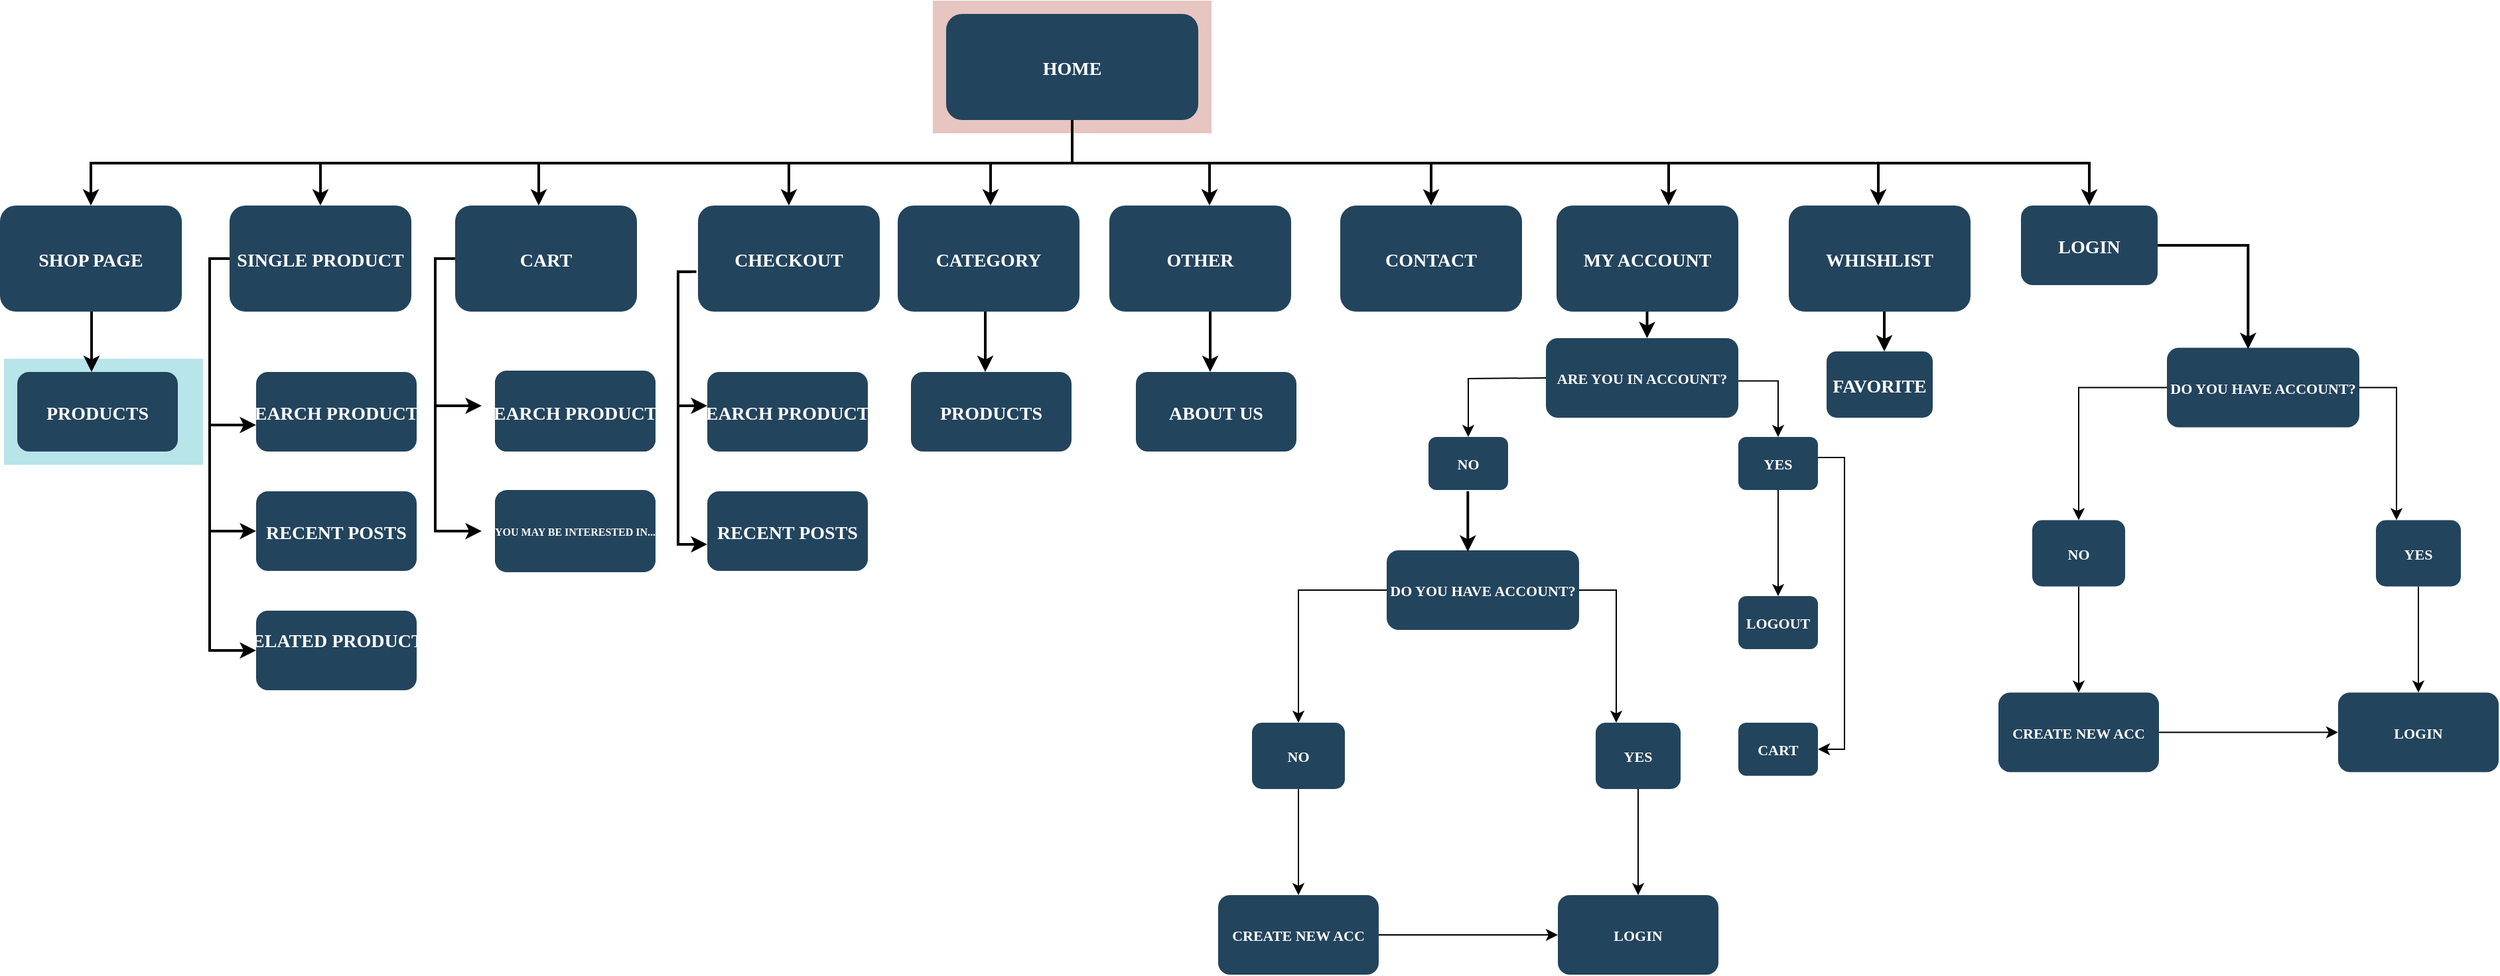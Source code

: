 <mxfile version="17.4.5" type="github"><diagram name="Page-1" id="2c0d36ab-eaac-3732-788b-9136903baeff"><mxGraphModel dx="2643" dy="1534" grid="1" gridSize="10" guides="1" tooltips="1" connect="1" arrows="1" fold="1" page="1" pageScale="1.5" pageWidth="1169" pageHeight="827" background="none" math="0" shadow="0"><root><mxCell id="0"/><mxCell id="1" parent="0"/><mxCell id="123" value="" style="fillColor=#AE4132;strokeColor=none;opacity=30;" parent="1" vertex="1"><mxGeometry x="747" y="175.5" width="210" height="100.0" as="geometry"/></mxCell><mxCell id="108" value="" style="fillColor=#12AAB5;strokeColor=none;opacity=30;" parent="1" vertex="1"><mxGeometry x="47.0" y="445.5" width="150" height="80" as="geometry"/></mxCell><mxCell id="2" value="HOME" style="rounded=1;fillColor=#23445D;gradientColor=none;strokeColor=none;fontColor=#FFFFFF;fontStyle=1;fontFamily=Tahoma;fontSize=14" parent="1" vertex="1"><mxGeometry x="757" y="185.5" width="190" height="80" as="geometry"/></mxCell><mxCell id="4" value="CHECKOUT" style="rounded=1;fillColor=#23445D;gradientColor=none;strokeColor=none;fontColor=#FFFFFF;fontStyle=1;fontFamily=Tahoma;fontSize=14" parent="1" vertex="1"><mxGeometry x="570.0" y="330" width="137" height="80" as="geometry"/></mxCell><mxCell id="9" value="" style="edgeStyle=elbowEdgeStyle;elbow=vertical;strokeWidth=2;rounded=0" parent="1" source="2" target="4" edge="1"><mxGeometry x="337" y="215.5" width="100" height="100" as="geometry"><mxPoint x="337" y="315.5" as="sourcePoint"/><mxPoint x="437" y="215.5" as="targetPoint"/></mxGeometry></mxCell><mxCell id="10" value="CART" style="rounded=1;fillColor=#23445D;gradientColor=none;strokeColor=none;fontColor=#FFFFFF;fontStyle=1;fontFamily=Tahoma;fontSize=14" parent="1" vertex="1"><mxGeometry x="387" y="330" width="137" height="80" as="geometry"/></mxCell><mxCell id="12" value="SINGLE PRODUCT" style="rounded=1;fillColor=#23445D;gradientColor=none;strokeColor=none;fontColor=#FFFFFF;fontStyle=1;fontFamily=Tahoma;fontSize=14" parent="1" vertex="1"><mxGeometry x="217.0" y="330" width="137" height="80" as="geometry"/></mxCell><mxCell id="13" value="SHOP PAGE" style="rounded=1;fillColor=#23445D;gradientColor=none;strokeColor=none;fontColor=#FFFFFF;fontStyle=1;fontFamily=Tahoma;fontSize=14" parent="1" vertex="1"><mxGeometry x="44" y="330" width="137" height="80" as="geometry"/></mxCell><mxCell id="14" value="PRODUCTS" style="rounded=1;fillColor=#23445D;gradientColor=none;strokeColor=none;fontColor=#FFFFFF;fontStyle=1;fontFamily=Tahoma;fontSize=14" parent="1" vertex="1"><mxGeometry x="57" y="455.5" width="121" height="60" as="geometry"/></mxCell><mxCell id="16" value="SEARCH PRODUCTS" style="rounded=1;fillColor=#23445D;gradientColor=none;strokeColor=none;fontColor=#FFFFFF;fontStyle=1;fontFamily=Tahoma;fontSize=14" parent="1" vertex="1"><mxGeometry x="237" y="455.5" width="121" height="60" as="geometry"/></mxCell><mxCell id="17" value="RECENT POSTS" style="rounded=1;fillColor=#23445D;gradientColor=none;strokeColor=none;fontColor=#FFFFFF;fontStyle=1;fontFamily=Tahoma;fontSize=14" parent="1" vertex="1"><mxGeometry x="237" y="545.5" width="121" height="60" as="geometry"/></mxCell><mxCell id="18" value="RELATED PRODUCTS&#10;" style="rounded=1;fillColor=#23445D;gradientColor=none;strokeColor=none;fontColor=#FFFFFF;fontStyle=1;fontFamily=Tahoma;fontSize=14" parent="1" vertex="1"><mxGeometry x="237" y="635.5" width="121" height="60" as="geometry"/></mxCell><mxCell id="25" value="SEARCH PRODUCTS" style="rounded=1;fillColor=#23445D;gradientColor=none;strokeColor=none;fontColor=#FFFFFF;fontStyle=1;fontFamily=Tahoma;fontSize=14" parent="1" vertex="1"><mxGeometry x="417" y="455.5" width="121" height="60" as="geometry"/></mxCell><mxCell id="26" value="YOU MAY BE INTERESTED IN..." style="rounded=1;fillColor=#23445D;gradientColor=none;strokeColor=none;fontColor=#FFFFFF;fontStyle=1;fontFamily=Tahoma;fontSize=8;" parent="1" vertex="1"><mxGeometry x="417" y="545.5" width="121" height="61" as="geometry"/></mxCell><mxCell id="33" value="SEARCH PRODUCTS" style="rounded=1;fillColor=#23445D;gradientColor=none;strokeColor=none;fontColor=#FFFFFF;fontStyle=1;fontFamily=Tahoma;fontSize=14" parent="1" vertex="1"><mxGeometry x="577" y="455.5" width="121" height="60" as="geometry"/></mxCell><mxCell id="34" value="RECENT POSTS" style="rounded=1;fillColor=#23445D;gradientColor=none;strokeColor=none;fontColor=#FFFFFF;fontStyle=1;fontFamily=Tahoma;fontSize=14" parent="1" vertex="1"><mxGeometry x="577" y="545.5" width="121" height="60" as="geometry"/></mxCell><mxCell id="59" value="" style="edgeStyle=elbowEdgeStyle;elbow=vertical;strokeWidth=2;rounded=0" parent="1" source="2" target="12" edge="1"><mxGeometry x="347" y="225.5" width="100" height="100" as="geometry"><mxPoint x="862.0" y="275.5" as="sourcePoint"/><mxPoint x="1467.0" y="345.5" as="targetPoint"/></mxGeometry></mxCell><mxCell id="61" value="" style="edgeStyle=elbowEdgeStyle;elbow=vertical;strokeWidth=2;rounded=0" parent="1" source="2" target="13" edge="1"><mxGeometry x="-23" y="135.5" width="100" height="100" as="geometry"><mxPoint x="-23" y="235.5" as="sourcePoint"/><mxPoint x="77" y="135.5" as="targetPoint"/></mxGeometry></mxCell><mxCell id="62" value="" style="edgeStyle=elbowEdgeStyle;elbow=vertical;strokeWidth=2;rounded=0" parent="1" source="13" target="14" edge="1"><mxGeometry x="-23" y="135.5" width="100" height="100" as="geometry"><mxPoint x="-23" y="235.5" as="sourcePoint"/><mxPoint x="77" y="135.5" as="targetPoint"/><Array as="points"><mxPoint x="113" y="430"/><mxPoint x="110" y="420"/><mxPoint x="122" y="430"/></Array></mxGeometry></mxCell><mxCell id="65" value="" style="edgeStyle=elbowEdgeStyle;elbow=horizontal;strokeWidth=2;rounded=0;exitX=0;exitY=0.5;exitDx=0;exitDy=0;" parent="1" source="12" target="17" edge="1"><mxGeometry x="-23" y="135.5" width="100" height="100" as="geometry"><mxPoint x="180" y="370" as="sourcePoint"/><mxPoint x="77" y="135.5" as="targetPoint"/><Array as="points"><mxPoint x="202" y="475.5"/></Array></mxGeometry></mxCell><mxCell id="66" value="" style="edgeStyle=elbowEdgeStyle;elbow=horizontal;strokeWidth=2;rounded=0;exitX=0;exitY=0.5;exitDx=0;exitDy=0;" parent="1" source="12" target="18" edge="1"><mxGeometry x="-23" y="135.5" width="100" height="100" as="geometry"><mxPoint x="-23" y="235.5" as="sourcePoint"/><mxPoint x="77" y="135.5" as="targetPoint"/><Array as="points"><mxPoint x="202" y="525.5"/></Array></mxGeometry></mxCell><mxCell id="LWeDxD-fWgznsdq16DJl-123" value="CATEGORY" style="rounded=1;fillColor=#23445D;gradientColor=none;strokeColor=none;fontColor=#FFFFFF;fontStyle=1;fontFamily=Tahoma;fontSize=14" vertex="1" parent="1"><mxGeometry x="720.5" y="330" width="137" height="80" as="geometry"/></mxCell><mxCell id="LWeDxD-fWgznsdq16DJl-125" value="OTHER" style="rounded=1;fillColor=#23445D;gradientColor=none;strokeColor=none;fontColor=#FFFFFF;fontStyle=1;fontFamily=Tahoma;fontSize=14" vertex="1" parent="1"><mxGeometry x="880.0" y="330" width="137" height="80" as="geometry"/></mxCell><mxCell id="LWeDxD-fWgznsdq16DJl-126" value="CONTACT" style="rounded=1;fillColor=#23445D;gradientColor=none;strokeColor=none;fontColor=#FFFFFF;fontStyle=1;fontFamily=Tahoma;fontSize=14" vertex="1" parent="1"><mxGeometry x="1054.0" y="330" width="137" height="80" as="geometry"/></mxCell><mxCell id="LWeDxD-fWgznsdq16DJl-129" value="MY ACCOUNT" style="rounded=1;fillColor=#23445D;gradientColor=none;strokeColor=none;fontColor=#FFFFFF;fontStyle=1;fontFamily=Tahoma;fontSize=14" vertex="1" parent="1"><mxGeometry x="1217.0" y="330" width="137" height="80" as="geometry"/></mxCell><mxCell id="LWeDxD-fWgznsdq16DJl-130" value="WHISHLIST" style="rounded=1;fillColor=#23445D;gradientColor=none;strokeColor=none;fontColor=#FFFFFF;fontStyle=1;fontFamily=Tahoma;fontSize=14" vertex="1" parent="1"><mxGeometry x="1392.0" y="330" width="137" height="80" as="geometry"/></mxCell><mxCell id="LWeDxD-fWgznsdq16DJl-131" value="LOGIN" style="rounded=1;fillColor=#23445D;gradientColor=none;strokeColor=none;fontColor=#FFFFFF;fontStyle=1;fontFamily=Tahoma;fontSize=14" vertex="1" parent="1"><mxGeometry x="1567" y="330" width="103" height="60" as="geometry"/></mxCell><mxCell id="LWeDxD-fWgznsdq16DJl-133" value="" style="edgeStyle=elbowEdgeStyle;elbow=horizontal;strokeWidth=2;rounded=0;" edge="1" parent="1"><mxGeometry x="147" y="-49" width="100" height="100" as="geometry"><mxPoint x="380" y="370" as="sourcePoint"/><mxPoint x="407" y="481" as="targetPoint"/><Array as="points"><mxPoint x="372" y="341"/></Array></mxGeometry></mxCell><mxCell id="LWeDxD-fWgznsdq16DJl-135" value="" style="edgeStyle=elbowEdgeStyle;elbow=horizontal;strokeWidth=2;rounded=0;exitX=0;exitY=0.5;exitDx=0;exitDy=0;" edge="1" parent="1"><mxGeometry x="147" y="135.5" width="100" height="100" as="geometry"><mxPoint x="387" y="370" as="sourcePoint"/><mxPoint x="407" y="575.5" as="targetPoint"/><Array as="points"><mxPoint x="372" y="475.5"/></Array></mxGeometry></mxCell><mxCell id="LWeDxD-fWgznsdq16DJl-143" value="" style="edgeStyle=elbowEdgeStyle;elbow=vertical;strokeWidth=2;rounded=0;exitX=0.5;exitY=1;exitDx=0;exitDy=0;" edge="1" parent="1" source="2"><mxGeometry x="161.5" y="215.5" width="100" height="100" as="geometry"><mxPoint x="676.5" y="265.5" as="sourcePoint"/><mxPoint x="450.0" y="330" as="targetPoint"/></mxGeometry></mxCell><mxCell id="LWeDxD-fWgznsdq16DJl-145" value="" style="edgeStyle=elbowEdgeStyle;elbow=vertical;strokeWidth=2;rounded=0" edge="1" parent="1" source="2"><mxGeometry x="502" y="215.5" width="100" height="100" as="geometry"><mxPoint x="1017" y="265.5" as="sourcePoint"/><mxPoint x="790.5" y="330" as="targetPoint"/></mxGeometry></mxCell><mxCell id="LWeDxD-fWgznsdq16DJl-146" value="" style="edgeStyle=elbowEdgeStyle;elbow=vertical;strokeWidth=2;rounded=0;exitX=0.5;exitY=1;exitDx=0;exitDy=0;" edge="1" parent="1" source="2"><mxGeometry x="667" y="215.5" width="100" height="100" as="geometry"><mxPoint x="1017" y="265.5" as="sourcePoint"/><mxPoint x="955.5" y="330" as="targetPoint"/></mxGeometry></mxCell><mxCell id="LWeDxD-fWgznsdq16DJl-148" value="" style="edgeStyle=elbowEdgeStyle;elbow=vertical;strokeWidth=2;rounded=0;exitX=0.5;exitY=1;exitDx=0;exitDy=0;entryX=0.5;entryY=0;entryDx=0;entryDy=0;" edge="1" parent="1" source="2" target="LWeDxD-fWgznsdq16DJl-126"><mxGeometry x="855" y="215.5" width="100" height="100" as="geometry"><mxPoint x="1040" y="265.5" as="sourcePoint"/><mxPoint x="1143.5" y="330" as="targetPoint"/></mxGeometry></mxCell><mxCell id="LWeDxD-fWgznsdq16DJl-149" value="" style="edgeStyle=elbowEdgeStyle;elbow=vertical;strokeWidth=2;rounded=0;exitX=0.5;exitY=1;exitDx=0;exitDy=0;" edge="1" parent="1" source="2"><mxGeometry x="1013" y="215.5" width="100" height="100" as="geometry"><mxPoint x="1010" y="265.5" as="sourcePoint"/><mxPoint x="1301.5" y="330" as="targetPoint"/></mxGeometry></mxCell><mxCell id="LWeDxD-fWgznsdq16DJl-150" value="" style="edgeStyle=elbowEdgeStyle;elbow=vertical;strokeWidth=2;rounded=0;exitX=0.5;exitY=1;exitDx=0;exitDy=0;" edge="1" parent="1" source="2"><mxGeometry x="1171" y="215.5" width="100" height="100" as="geometry"><mxPoint x="1010" y="265.5" as="sourcePoint"/><mxPoint x="1459.5" y="330" as="targetPoint"/></mxGeometry></mxCell><mxCell id="LWeDxD-fWgznsdq16DJl-151" value="" style="edgeStyle=elbowEdgeStyle;elbow=vertical;strokeWidth=2;rounded=0;exitX=0.5;exitY=1;exitDx=0;exitDy=0;entryX=0.5;entryY=0;entryDx=0;entryDy=0;" edge="1" parent="1" source="2" target="LWeDxD-fWgznsdq16DJl-131"><mxGeometry x="1359" y="215.5" width="100" height="100" as="geometry"><mxPoint x="1040" y="265.5" as="sourcePoint"/><mxPoint x="1647.5" y="330" as="targetPoint"/></mxGeometry></mxCell><mxCell id="LWeDxD-fWgznsdq16DJl-153" value="" style="edgeStyle=elbowEdgeStyle;elbow=horizontal;strokeWidth=2;rounded=0;" edge="1" parent="1"><mxGeometry x="-23" y="55.5" width="100" height="100" as="geometry"><mxPoint x="210" y="370" as="sourcePoint"/><mxPoint x="237" y="495.5" as="targetPoint"/><Array as="points"><mxPoint x="202" y="395.5"/></Array></mxGeometry></mxCell><mxCell id="LWeDxD-fWgznsdq16DJl-156" value="SEARCH PRODUCTS" style="rounded=1;fillColor=#23445D;gradientColor=none;strokeColor=none;fontColor=#FFFFFF;fontStyle=1;fontFamily=Tahoma;fontSize=14" vertex="1" parent="1"><mxGeometry x="417" y="454.5" width="121" height="60" as="geometry"/></mxCell><mxCell id="LWeDxD-fWgznsdq16DJl-157" value="YOU MAY BE INTERESTED IN..." style="rounded=1;fillColor=#23445D;gradientColor=none;strokeColor=none;fontColor=#FFFFFF;fontStyle=1;fontFamily=Tahoma;fontSize=8;" vertex="1" parent="1"><mxGeometry x="417" y="544.5" width="121" height="61" as="geometry"/></mxCell><mxCell id="LWeDxD-fWgznsdq16DJl-158" value="SEARCH PRODUCTS" style="rounded=1;fillColor=#23445D;gradientColor=none;strokeColor=none;fontColor=#FFFFFF;fontStyle=1;fontFamily=Tahoma;fontSize=14" vertex="1" parent="1"><mxGeometry x="417" y="455.5" width="121" height="60" as="geometry"/></mxCell><mxCell id="LWeDxD-fWgznsdq16DJl-159" value="YOU MAY BE INTERESTED IN..." style="rounded=1;fillColor=#23445D;gradientColor=none;strokeColor=none;fontColor=#FFFFFF;fontStyle=1;fontFamily=Tahoma;fontSize=8;" vertex="1" parent="1"><mxGeometry x="417" y="545.5" width="121" height="61" as="geometry"/></mxCell><mxCell id="LWeDxD-fWgznsdq16DJl-161" value="" style="edgeStyle=elbowEdgeStyle;elbow=horizontal;strokeWidth=2;rounded=0;exitX=-0.009;exitY=0.624;exitDx=0;exitDy=0;exitPerimeter=0;" edge="1" parent="1" source="4"><mxGeometry x="317" y="41" width="100" height="100" as="geometry"><mxPoint x="565" y="380" as="sourcePoint"/><mxPoint x="577" y="481" as="targetPoint"/><Array as="points"><mxPoint x="555" y="375.5"/></Array></mxGeometry></mxCell><mxCell id="LWeDxD-fWgznsdq16DJl-162" value="" style="edgeStyle=elbowEdgeStyle;elbow=horizontal;strokeWidth=2;rounded=0;exitX=0;exitY=0.5;exitDx=0;exitDy=0;" edge="1" parent="1"><mxGeometry x="317" y="145.5" width="100" height="100" as="geometry"><mxPoint x="565.0" y="380" as="sourcePoint"/><mxPoint x="577" y="585.5" as="targetPoint"/><Array as="points"><mxPoint x="555" y="480"/></Array></mxGeometry></mxCell><mxCell id="LWeDxD-fWgznsdq16DJl-169" value="PRODUCTS" style="rounded=1;fillColor=#23445D;gradientColor=none;strokeColor=none;fontColor=#FFFFFF;fontStyle=1;fontFamily=Tahoma;fontSize=14" vertex="1" parent="1"><mxGeometry x="730.5" y="455.5" width="121" height="60" as="geometry"/></mxCell><mxCell id="LWeDxD-fWgznsdq16DJl-170" value="" style="edgeStyle=elbowEdgeStyle;elbow=vertical;strokeWidth=2;rounded=0" edge="1" parent="1" target="LWeDxD-fWgznsdq16DJl-169"><mxGeometry x="650.5" y="135.5" width="100" height="100" as="geometry"><mxPoint x="786.5" y="410" as="sourcePoint"/><mxPoint x="750.5" y="135.5" as="targetPoint"/><Array as="points"><mxPoint x="786.5" y="430"/><mxPoint x="783.5" y="420"/><mxPoint x="795.5" y="430"/></Array></mxGeometry></mxCell><mxCell id="LWeDxD-fWgznsdq16DJl-172" value="ABOUT US" style="rounded=1;fillColor=#23445D;gradientColor=none;strokeColor=none;fontColor=#FFFFFF;fontStyle=1;fontFamily=Tahoma;fontSize=14" vertex="1" parent="1"><mxGeometry x="900" y="455.5" width="121" height="60" as="geometry"/></mxCell><mxCell id="LWeDxD-fWgznsdq16DJl-173" value="" style="edgeStyle=elbowEdgeStyle;elbow=vertical;strokeWidth=2;rounded=0" edge="1" parent="1" target="LWeDxD-fWgznsdq16DJl-172"><mxGeometry x="820" y="135.5" width="100" height="100" as="geometry"><mxPoint x="956" y="410" as="sourcePoint"/><mxPoint x="920" y="135.5" as="targetPoint"/><Array as="points"><mxPoint x="956" y="430"/><mxPoint x="953" y="420"/><mxPoint x="965" y="430"/></Array></mxGeometry></mxCell><mxCell id="LWeDxD-fWgznsdq16DJl-174" value="FAVORITE" style="rounded=1;fillColor=#23445D;gradientColor=none;strokeColor=none;fontColor=#FFFFFF;fontStyle=1;fontFamily=Tahoma;fontSize=14" vertex="1" parent="1"><mxGeometry x="1420.5" y="440" width="80" height="50" as="geometry"/></mxCell><mxCell id="LWeDxD-fWgznsdq16DJl-175" value="" style="edgeStyle=elbowEdgeStyle;elbow=vertical;strokeWidth=2;rounded=0" edge="1" parent="1" target="LWeDxD-fWgznsdq16DJl-174"><mxGeometry x="1328" y="135.5" width="100" height="100" as="geometry"><mxPoint x="1464" y="410" as="sourcePoint"/><mxPoint x="1428" y="135.5" as="targetPoint"/><Array as="points"><mxPoint x="1464" y="430"/><mxPoint x="1461" y="420"/><mxPoint x="1473" y="430"/></Array></mxGeometry></mxCell><mxCell id="LWeDxD-fWgznsdq16DJl-192" value="" style="edgeStyle=orthogonalEdgeStyle;rounded=0;orthogonalLoop=1;jettySize=auto;html=1;fontSize=11;" edge="1" parent="1" source="LWeDxD-fWgznsdq16DJl-190" target="LWeDxD-fWgznsdq16DJl-191"><mxGeometry relative="1" as="geometry"/></mxCell><mxCell id="LWeDxD-fWgznsdq16DJl-195" value="" style="edgeStyle=orthogonalEdgeStyle;rounded=0;orthogonalLoop=1;jettySize=auto;html=1;fontSize=11;exitX=1;exitY=0.5;exitDx=0;exitDy=0;" edge="1" parent="1" source="LWeDxD-fWgznsdq16DJl-190" target="LWeDxD-fWgznsdq16DJl-194"><mxGeometry relative="1" as="geometry"><Array as="points"><mxPoint x="1262" y="620"/></Array></mxGeometry></mxCell><mxCell id="LWeDxD-fWgznsdq16DJl-190" value="DO YOU HAVE ACCOUNT?" style="rounded=1;fillColor=#23445D;gradientColor=none;strokeColor=none;fontColor=#FFFFFF;fontStyle=1;fontFamily=Tahoma;fontSize=11;horizontal=1;" vertex="1" parent="1"><mxGeometry x="1089" y="590" width="145" height="60" as="geometry"/></mxCell><mxCell id="LWeDxD-fWgznsdq16DJl-197" value="" style="edgeStyle=orthogonalEdgeStyle;rounded=0;orthogonalLoop=1;jettySize=auto;html=1;fontSize=11;" edge="1" parent="1" source="LWeDxD-fWgznsdq16DJl-191" target="LWeDxD-fWgznsdq16DJl-196"><mxGeometry relative="1" as="geometry"/></mxCell><mxCell id="LWeDxD-fWgznsdq16DJl-191" value="NO" style="rounded=1;fillColor=#23445D;gradientColor=none;strokeColor=none;fontColor=#FFFFFF;fontStyle=1;fontFamily=Tahoma;fontSize=11;horizontal=1;" vertex="1" parent="1"><mxGeometry x="987.5" y="720" width="70" height="50" as="geometry"/></mxCell><mxCell id="LWeDxD-fWgznsdq16DJl-199" value="" style="edgeStyle=orthogonalEdgeStyle;rounded=0;orthogonalLoop=1;jettySize=auto;html=1;fontSize=11;" edge="1" parent="1" source="LWeDxD-fWgznsdq16DJl-194" target="LWeDxD-fWgznsdq16DJl-198"><mxGeometry relative="1" as="geometry"/></mxCell><mxCell id="LWeDxD-fWgznsdq16DJl-194" value="YES" style="rounded=1;fillColor=#23445D;gradientColor=none;strokeColor=none;fontColor=#FFFFFF;fontStyle=1;fontFamily=Tahoma;fontSize=11;horizontal=1;" vertex="1" parent="1"><mxGeometry x="1246.5" y="720" width="64" height="50" as="geometry"/></mxCell><mxCell id="LWeDxD-fWgznsdq16DJl-196" value="CREATE NEW ACC" style="rounded=1;fillColor=#23445D;gradientColor=none;strokeColor=none;fontColor=#FFFFFF;fontStyle=1;fontFamily=Tahoma;fontSize=11;horizontal=1;" vertex="1" parent="1"><mxGeometry x="962" y="850" width="121" height="60" as="geometry"/></mxCell><mxCell id="LWeDxD-fWgznsdq16DJl-198" value="LOGIN" style="rounded=1;fillColor=#23445D;gradientColor=none;strokeColor=none;fontColor=#FFFFFF;fontStyle=1;fontFamily=Tahoma;fontSize=11;horizontal=1;" vertex="1" parent="1"><mxGeometry x="1218" y="850" width="121" height="60" as="geometry"/></mxCell><mxCell id="LWeDxD-fWgznsdq16DJl-208" value="" style="endArrow=classic;html=1;rounded=0;fontSize=11;entryX=0;entryY=0.5;entryDx=0;entryDy=0;" edge="1" parent="1" target="LWeDxD-fWgznsdq16DJl-198"><mxGeometry width="50" height="50" relative="1" as="geometry"><mxPoint x="1083" y="880" as="sourcePoint"/><mxPoint x="1133" y="830" as="targetPoint"/></mxGeometry></mxCell><mxCell id="LWeDxD-fWgznsdq16DJl-214" value="" style="edgeStyle=elbowEdgeStyle;elbow=vertical;strokeWidth=2;rounded=0" edge="1" parent="1"><mxGeometry x="1149.26" y="135.5" width="100" height="100" as="geometry"><mxPoint x="1285.26" y="410" as="sourcePoint"/><mxPoint x="1285.26" y="430" as="targetPoint"/><Array as="points"><mxPoint x="1285.26" y="430"/><mxPoint x="1282.26" y="420"/><mxPoint x="1294.26" y="430"/></Array></mxGeometry></mxCell><mxCell id="LWeDxD-fWgznsdq16DJl-215" value="ARE YOU IN ACCOUNT?" style="rounded=1;fillColor=#23445D;gradientColor=none;strokeColor=none;fontColor=#FFFFFF;fontStyle=1;fontFamily=Tahoma;fontSize=11;horizontal=1;" vertex="1" parent="1"><mxGeometry x="1209" y="430" width="145" height="60" as="geometry"/></mxCell><mxCell id="LWeDxD-fWgznsdq16DJl-217" value="" style="edgeStyle=orthogonalEdgeStyle;rounded=0;orthogonalLoop=1;jettySize=auto;html=1;fontSize=11;" edge="1" parent="1" target="LWeDxD-fWgznsdq16DJl-218"><mxGeometry relative="1" as="geometry"><mxPoint x="1209" y="460" as="sourcePoint"/></mxGeometry></mxCell><mxCell id="LWeDxD-fWgznsdq16DJl-218" value="NO" style="rounded=1;fillColor=#23445D;gradientColor=none;strokeColor=none;fontColor=#FFFFFF;fontStyle=1;fontFamily=Tahoma;fontSize=11;horizontal=1;" vertex="1" parent="1"><mxGeometry x="1120.5" y="504.5" width="60" height="40" as="geometry"/></mxCell><mxCell id="LWeDxD-fWgznsdq16DJl-223" value="" style="edgeStyle=orthogonalEdgeStyle;rounded=0;orthogonalLoop=1;jettySize=auto;html=1;fontSize=11;" edge="1" parent="1" source="LWeDxD-fWgznsdq16DJl-219" target="LWeDxD-fWgznsdq16DJl-222"><mxGeometry relative="1" as="geometry"/></mxCell><mxCell id="LWeDxD-fWgznsdq16DJl-224" value="" style="edgeStyle=orthogonalEdgeStyle;rounded=0;orthogonalLoop=1;jettySize=auto;html=1;fontSize=11;entryX=1;entryY=0.5;entryDx=0;entryDy=0;" edge="1" parent="1" source="LWeDxD-fWgznsdq16DJl-219" target="LWeDxD-fWgznsdq16DJl-225"><mxGeometry relative="1" as="geometry"><mxPoint x="1460" y="740" as="targetPoint"/><Array as="points"><mxPoint x="1434" y="520"/><mxPoint x="1434" y="740"/></Array></mxGeometry></mxCell><mxCell id="LWeDxD-fWgznsdq16DJl-219" value="YES" style="rounded=1;fillColor=#23445D;gradientColor=none;strokeColor=none;fontColor=#FFFFFF;fontStyle=1;fontFamily=Tahoma;fontSize=11;horizontal=1;" vertex="1" parent="1"><mxGeometry x="1354" y="504.5" width="60" height="40" as="geometry"/></mxCell><mxCell id="LWeDxD-fWgznsdq16DJl-220" value="" style="edgeStyle=orthogonalEdgeStyle;rounded=0;orthogonalLoop=1;jettySize=auto;html=1;fontSize=11;entryX=0.5;entryY=0;entryDx=0;entryDy=0;" edge="1" parent="1" target="LWeDxD-fWgznsdq16DJl-219"><mxGeometry relative="1" as="geometry"><mxPoint x="1354" y="462.25" as="sourcePoint"/><mxPoint x="1380" y="500" as="targetPoint"/><Array as="points"><mxPoint x="1384" y="462"/></Array></mxGeometry></mxCell><mxCell id="LWeDxD-fWgznsdq16DJl-221" value="" style="edgeStyle=elbowEdgeStyle;elbow=vertical;strokeWidth=2;rounded=0" edge="1" parent="1"><mxGeometry x="1014.16" y="271" width="100" height="100" as="geometry"><mxPoint x="1150.16" y="545.5" as="sourcePoint"/><mxPoint x="1150.16" y="591" as="targetPoint"/><Array as="points"><mxPoint x="1150.16" y="565.5"/><mxPoint x="1147.16" y="555.5"/><mxPoint x="1159.16" y="565.5"/></Array></mxGeometry></mxCell><mxCell id="LWeDxD-fWgznsdq16DJl-222" value="LOGOUT" style="rounded=1;fillColor=#23445D;gradientColor=none;strokeColor=none;fontColor=#FFFFFF;fontStyle=1;fontFamily=Tahoma;fontSize=11;horizontal=1;" vertex="1" parent="1"><mxGeometry x="1354" y="624.5" width="60" height="40" as="geometry"/></mxCell><mxCell id="LWeDxD-fWgznsdq16DJl-225" value="CART" style="rounded=1;fillColor=#23445D;gradientColor=none;strokeColor=none;fontColor=#FFFFFF;fontStyle=1;fontFamily=Tahoma;fontSize=11;horizontal=1;" vertex="1" parent="1"><mxGeometry x="1354" y="720" width="60" height="40" as="geometry"/></mxCell><mxCell id="LWeDxD-fWgznsdq16DJl-237" value="" style="edgeStyle=orthogonalEdgeStyle;rounded=0;orthogonalLoop=1;jettySize=auto;html=1;fontSize=11;" edge="1" source="LWeDxD-fWgznsdq16DJl-239" target="LWeDxD-fWgznsdq16DJl-241" parent="1"><mxGeometry relative="1" as="geometry"/></mxCell><mxCell id="LWeDxD-fWgznsdq16DJl-238" value="" style="edgeStyle=orthogonalEdgeStyle;rounded=0;orthogonalLoop=1;jettySize=auto;html=1;fontSize=11;exitX=1;exitY=0.5;exitDx=0;exitDy=0;" edge="1" source="LWeDxD-fWgznsdq16DJl-239" target="LWeDxD-fWgznsdq16DJl-243" parent="1"><mxGeometry relative="1" as="geometry"><Array as="points"><mxPoint x="1850" y="467.25"/></Array></mxGeometry></mxCell><mxCell id="LWeDxD-fWgznsdq16DJl-239" value="DO YOU HAVE ACCOUNT?" style="rounded=1;fillColor=#23445D;gradientColor=none;strokeColor=none;fontColor=#FFFFFF;fontStyle=1;fontFamily=Tahoma;fontSize=11;horizontal=1;" vertex="1" parent="1"><mxGeometry x="1677" y="437.25" width="145" height="60" as="geometry"/></mxCell><mxCell id="LWeDxD-fWgznsdq16DJl-240" value="" style="edgeStyle=orthogonalEdgeStyle;rounded=0;orthogonalLoop=1;jettySize=auto;html=1;fontSize=11;" edge="1" source="LWeDxD-fWgznsdq16DJl-241" target="LWeDxD-fWgznsdq16DJl-244" parent="1"><mxGeometry relative="1" as="geometry"/></mxCell><mxCell id="LWeDxD-fWgznsdq16DJl-241" value="NO" style="rounded=1;fillColor=#23445D;gradientColor=none;strokeColor=none;fontColor=#FFFFFF;fontStyle=1;fontFamily=Tahoma;fontSize=11;horizontal=1;" vertex="1" parent="1"><mxGeometry x="1575.5" y="567.25" width="70" height="50" as="geometry"/></mxCell><mxCell id="LWeDxD-fWgznsdq16DJl-242" value="" style="edgeStyle=orthogonalEdgeStyle;rounded=0;orthogonalLoop=1;jettySize=auto;html=1;fontSize=11;" edge="1" source="LWeDxD-fWgznsdq16DJl-243" target="LWeDxD-fWgznsdq16DJl-245" parent="1"><mxGeometry relative="1" as="geometry"/></mxCell><mxCell id="LWeDxD-fWgznsdq16DJl-243" value="YES" style="rounded=1;fillColor=#23445D;gradientColor=none;strokeColor=none;fontColor=#FFFFFF;fontStyle=1;fontFamily=Tahoma;fontSize=11;horizontal=1;" vertex="1" parent="1"><mxGeometry x="1834.5" y="567.25" width="64" height="50" as="geometry"/></mxCell><mxCell id="LWeDxD-fWgznsdq16DJl-244" value="CREATE NEW ACC" style="rounded=1;fillColor=#23445D;gradientColor=none;strokeColor=none;fontColor=#FFFFFF;fontStyle=1;fontFamily=Tahoma;fontSize=11;horizontal=1;" vertex="1" parent="1"><mxGeometry x="1550" y="697.25" width="121" height="60" as="geometry"/></mxCell><mxCell id="LWeDxD-fWgznsdq16DJl-245" value="LOGIN" style="rounded=1;fillColor=#23445D;gradientColor=none;strokeColor=none;fontColor=#FFFFFF;fontStyle=1;fontFamily=Tahoma;fontSize=11;horizontal=1;" vertex="1" parent="1"><mxGeometry x="1806" y="697.25" width="121" height="60" as="geometry"/></mxCell><mxCell id="LWeDxD-fWgznsdq16DJl-246" value="" style="endArrow=classic;html=1;rounded=0;fontSize=11;entryX=0;entryY=0.5;entryDx=0;entryDy=0;" edge="1" target="LWeDxD-fWgznsdq16DJl-245" parent="1"><mxGeometry width="50" height="50" relative="1" as="geometry"><mxPoint x="1671" y="727.25" as="sourcePoint"/><mxPoint x="1721" y="677.25" as="targetPoint"/></mxGeometry></mxCell><mxCell id="LWeDxD-fWgznsdq16DJl-247" value="" style="edgeStyle=elbowEdgeStyle;elbow=vertical;strokeWidth=2;rounded=0;exitX=1;exitY=0.5;exitDx=0;exitDy=0;" edge="1" parent="1" source="LWeDxD-fWgznsdq16DJl-131"><mxGeometry x="1602.16" y="118.25" width="100" height="100" as="geometry"><mxPoint x="1738.16" y="392.75" as="sourcePoint"/><mxPoint x="1738.16" y="438.25" as="targetPoint"/><Array as="points"><mxPoint x="1730" y="360"/><mxPoint x="1735.16" y="402.75"/><mxPoint x="1747.16" y="412.75"/></Array></mxGeometry></mxCell></root></mxGraphModel></diagram></mxfile>
